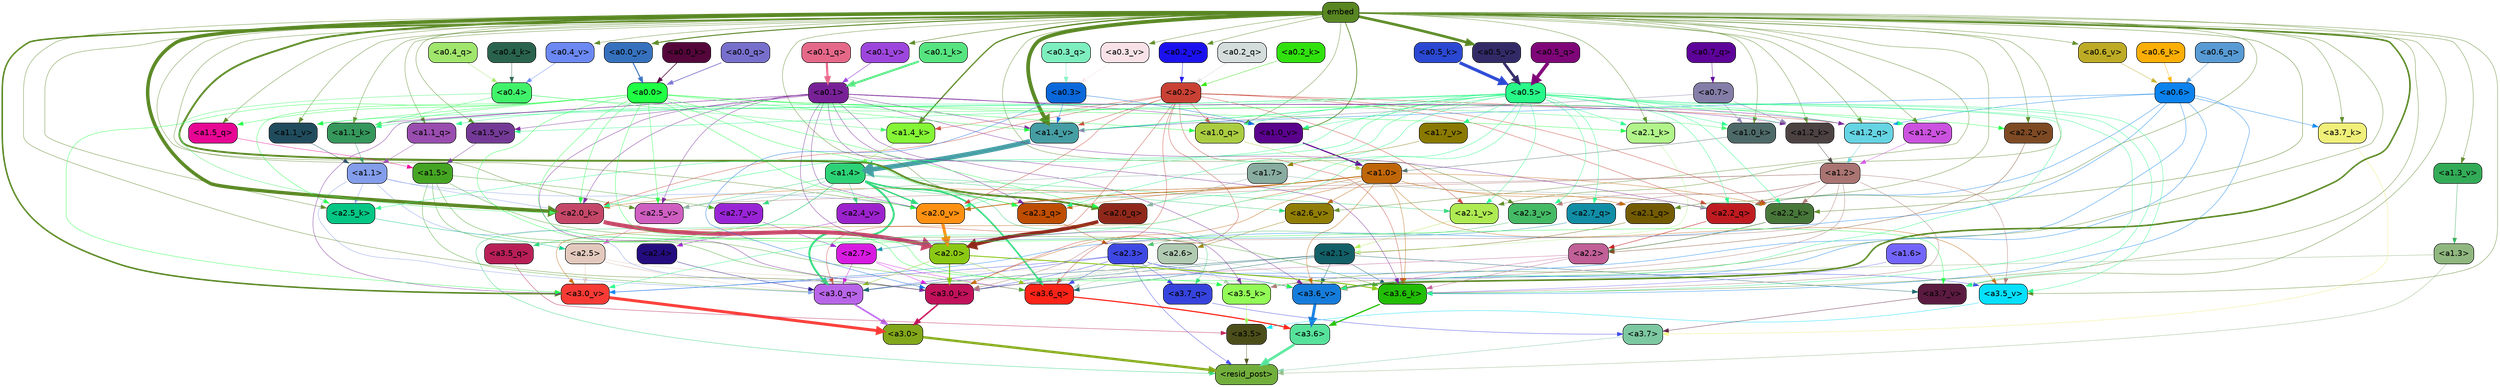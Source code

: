 strict digraph "" {
	graph [bgcolor=transparent,
		layout=dot,
		overlap=false,
		splines=true
	];
	"<a3.7>"	[color=black,
		fillcolor="#7cc8a1",
		fontname=Helvetica,
		shape=box,
		style="filled, rounded"];
	"<resid_post>"	[color=black,
		fillcolor="#71ae3c",
		fontname=Helvetica,
		shape=box,
		style="filled, rounded"];
	"<a3.7>" -> "<resid_post>"	[color="#7cc8a1",
		penwidth=0.6239100098609924];
	"<a3.6>"	[color=black,
		fillcolor="#57e29b",
		fontname=Helvetica,
		shape=box,
		style="filled, rounded"];
	"<a3.6>" -> "<resid_post>"	[color="#57e29b",
		penwidth=4.569062113761902];
	"<a3.5>"	[color=black,
		fillcolor="#4b4e19",
		fontname=Helvetica,
		shape=box,
		style="filled, rounded"];
	"<a3.5>" -> "<resid_post>"	[color="#4b4e19",
		penwidth=0.6];
	"<a3.0>"	[color=black,
		fillcolor="#82a71a",
		fontname=Helvetica,
		shape=box,
		style="filled, rounded"];
	"<a3.0>" -> "<resid_post>"	[color="#82a71a",
		penwidth=4.283544182777405];
	"<a2.3>"	[color=black,
		fillcolor="#3e48e3",
		fontname=Helvetica,
		shape=box,
		style="filled, rounded"];
	"<a2.3>" -> "<resid_post>"	[color="#3e48e3",
		penwidth=0.6];
	"<a3.7_q>"	[color=black,
		fillcolor="#3643dd",
		fontname=Helvetica,
		shape=box,
		style="filled, rounded"];
	"<a2.3>" -> "<a3.7_q>"	[color="#3e48e3",
		penwidth=0.6];
	"<a3.6_q>"	[color=black,
		fillcolor="#fc2317",
		fontname=Helvetica,
		shape=box,
		style="filled, rounded"];
	"<a2.3>" -> "<a3.6_q>"	[color="#3e48e3",
		penwidth=0.6];
	"<a3.0_q>"	[color=black,
		fillcolor="#b864e8",
		fontname=Helvetica,
		shape=box,
		style="filled, rounded"];
	"<a2.3>" -> "<a3.0_q>"	[color="#3e48e3",
		penwidth=0.6];
	"<a3.0_k>"	[color=black,
		fillcolor="#c1115a",
		fontname=Helvetica,
		shape=box,
		style="filled, rounded"];
	"<a2.3>" -> "<a3.0_k>"	[color="#3e48e3",
		penwidth=0.6];
	"<a3.6_v>"	[color=black,
		fillcolor="#167cdb",
		fontname=Helvetica,
		shape=box,
		style="filled, rounded"];
	"<a2.3>" -> "<a3.6_v>"	[color="#3e48e3",
		penwidth=0.6];
	"<a3.5_v>"	[color=black,
		fillcolor="#06e0fd",
		fontname=Helvetica,
		shape=box,
		style="filled, rounded"];
	"<a2.3>" -> "<a3.5_v>"	[color="#3e48e3",
		penwidth=0.6];
	"<a3.0_v>"	[color=black,
		fillcolor="#f83a35",
		fontname=Helvetica,
		shape=box,
		style="filled, rounded"];
	"<a2.3>" -> "<a3.0_v>"	[color="#3e48e3",
		penwidth=0.6];
	"<a1.4>"	[color=black,
		fillcolor="#2cd376",
		fontname=Helvetica,
		shape=box,
		style="filled, rounded"];
	"<a1.4>" -> "<resid_post>"	[color="#2cd376",
		penwidth=0.6];
	"<a1.4>" -> "<a3.7_q>"	[color="#2cd376",
		penwidth=0.6];
	"<a1.4>" -> "<a3.6_q>"	[color="#2cd376",
		penwidth=2.7934007048606873];
	"<a3.5_q>"	[color=black,
		fillcolor="#b81f56",
		fontname=Helvetica,
		shape=box,
		style="filled, rounded"];
	"<a1.4>" -> "<a3.5_q>"	[color="#2cd376",
		penwidth=0.6];
	"<a1.4>" -> "<a3.0_q>"	[color="#2cd376",
		penwidth=3.340754985809326];
	"<a2.3_q>"	[color=black,
		fillcolor="#be4d00",
		fontname=Helvetica,
		shape=box,
		style="filled, rounded"];
	"<a1.4>" -> "<a2.3_q>"	[color="#2cd376",
		penwidth=0.6];
	"<a2.7_v>"	[color=black,
		fillcolor="#9924d5",
		fontname=Helvetica,
		shape=box,
		style="filled, rounded"];
	"<a1.4>" -> "<a2.7_v>"	[color="#2cd376",
		penwidth=0.6];
	"<a2.6_v>"	[color=black,
		fillcolor="#907d05",
		fontname=Helvetica,
		shape=box,
		style="filled, rounded"];
	"<a1.4>" -> "<a2.6_v>"	[color="#2cd376",
		penwidth=0.6];
	"<a2.5_v>"	[color=black,
		fillcolor="#cf5ec1",
		fontname=Helvetica,
		shape=box,
		style="filled, rounded"];
	"<a1.4>" -> "<a2.5_v>"	[color="#2cd376",
		penwidth=0.6];
	"<a2.4_v>"	[color=black,
		fillcolor="#9b22cc",
		fontname=Helvetica,
		shape=box,
		style="filled, rounded"];
	"<a1.4>" -> "<a2.4_v>"	[color="#2cd376",
		penwidth=0.6];
	"<a2.1_v>"	[color=black,
		fillcolor="#aeea52",
		fontname=Helvetica,
		shape=box,
		style="filled, rounded"];
	"<a1.4>" -> "<a2.1_v>"	[color="#2cd376",
		penwidth=0.6];
	"<a2.0_v>"	[color=black,
		fillcolor="#ff9012",
		fontname=Helvetica,
		shape=box,
		style="filled, rounded"];
	"<a1.4>" -> "<a2.0_v>"	[color="#2cd376",
		penwidth=2.268759250640869];
	"<a1.3>"	[color=black,
		fillcolor="#90b77f",
		fontname=Helvetica,
		shape=box,
		style="filled, rounded"];
	"<a1.3>" -> "<resid_post>"	[color="#90b77f",
		penwidth=0.6];
	"<a1.3>" -> "<a3.6_v>"	[color="#90b77f",
		penwidth=0.6];
	"<a3.7_q>" -> "<a3.7>"	[color="#3643dd",
		penwidth=0.6];
	"<a3.6_q>" -> "<a3.6>"	[color="#fc2317",
		penwidth=2.0347584784030914];
	"<a3.5_q>" -> "<a3.5>"	[color="#b81f56",
		penwidth=0.6];
	"<a3.0_q>" -> "<a3.0>"	[color="#b864e8",
		penwidth=2.8635367155075073];
	"<a3.7_k>"	[color=black,
		fillcolor="#efef79",
		fontname=Helvetica,
		shape=box,
		style="filled, rounded"];
	"<a3.7_k>" -> "<a3.7>"	[color="#efef79",
		penwidth=0.6];
	"<a3.6_k>"	[color=black,
		fillcolor="#22bd05",
		fontname=Helvetica,
		shape=box,
		style="filled, rounded"];
	"<a3.6_k>" -> "<a3.6>"	[color="#22bd05",
		penwidth=2.1760786175727844];
	"<a3.5_k>"	[color=black,
		fillcolor="#92fb56",
		fontname=Helvetica,
		shape=box,
		style="filled, rounded"];
	"<a3.5_k>" -> "<a3.5>"	[color="#92fb56",
		penwidth=0.6];
	"<a3.0_k>" -> "<a3.0>"	[color="#c1115a",
		penwidth=2.632905662059784];
	"<a3.7_v>"	[color=black,
		fillcolor="#5b1a40",
		fontname=Helvetica,
		shape=box,
		style="filled, rounded"];
	"<a3.7_v>" -> "<a3.7>"	[color="#5b1a40",
		penwidth=0.6];
	"<a3.6_v>" -> "<a3.6>"	[color="#167cdb",
		penwidth=4.981305837631226];
	"<a3.5_v>" -> "<a3.5>"	[color="#06e0fd",
		penwidth=0.6];
	"<a3.0_v>" -> "<a3.0>"	[color="#f83a35",
		penwidth=5.168330669403076];
	"<a2.7>"	[color=black,
		fillcolor="#d81be1",
		fontname=Helvetica,
		shape=box,
		style="filled, rounded"];
	"<a2.7>" -> "<a3.6_q>"	[color="#d81be1",
		penwidth=0.6];
	"<a2.7>" -> "<a3.0_q>"	[color="#d81be1",
		penwidth=0.6];
	"<a2.7>" -> "<a3.0_k>"	[color="#d81be1",
		penwidth=0.6];
	"<a2.6>"	[color=black,
		fillcolor="#b0cab2",
		fontname=Helvetica,
		shape=box,
		style="filled, rounded"];
	"<a2.6>" -> "<a3.6_q>"	[color="#b0cab2",
		penwidth=0.6];
	"<a2.6>" -> "<a3.0_q>"	[color="#b0cab2",
		penwidth=0.6];
	"<a2.6>" -> "<a3.6_k>"	[color="#b0cab2",
		penwidth=0.6];
	"<a2.6>" -> "<a3.5_k>"	[color="#b0cab2",
		penwidth=0.6];
	"<a2.6>" -> "<a3.0_k>"	[color="#b0cab2",
		penwidth=0.6];
	"<a2.1>"	[color=black,
		fillcolor="#125f67",
		fontname=Helvetica,
		shape=box,
		style="filled, rounded"];
	"<a2.1>" -> "<a3.6_q>"	[color="#125f67",
		penwidth=0.6];
	"<a2.1>" -> "<a3.0_q>"	[color="#125f67",
		penwidth=0.6];
	"<a2.1>" -> "<a3.6_k>"	[color="#125f67",
		penwidth=0.6];
	"<a2.1>" -> "<a3.0_k>"	[color="#125f67",
		penwidth=0.6];
	"<a2.1>" -> "<a3.7_v>"	[color="#125f67",
		penwidth=0.6];
	"<a2.1>" -> "<a3.6_v>"	[color="#125f67",
		penwidth=0.6];
	"<a2.0>"	[color=black,
		fillcolor="#8bc814",
		fontname=Helvetica,
		shape=box,
		style="filled, rounded"];
	"<a2.0>" -> "<a3.6_q>"	[color="#8bc814",
		penwidth=0.6];
	"<a2.0>" -> "<a3.0_q>"	[color="#8bc814",
		penwidth=0.6];
	"<a2.0>" -> "<a3.6_k>"	[color="#8bc814",
		penwidth=1.6382827460765839];
	"<a2.0>" -> "<a3.0_k>"	[color="#8bc814",
		penwidth=2.161143198609352];
	"<a1.5>"	[color=black,
		fillcolor="#45a523",
		fontname=Helvetica,
		shape=box,
		style="filled, rounded"];
	"<a1.5>" -> "<a3.6_q>"	[color="#45a523",
		penwidth=0.6];
	"<a1.5>" -> "<a3.0_q>"	[color="#45a523",
		penwidth=0.6];
	"<a1.5>" -> "<a3.6_k>"	[color="#45a523",
		penwidth=0.6];
	"<a1.5>" -> "<a3.0_k>"	[color="#45a523",
		penwidth=0.6];
	"<a1.5>" -> "<a2.7_v>"	[color="#45a523",
		penwidth=0.6];
	"<a0.2>"	[color=black,
		fillcolor="#c84134",
		fontname=Helvetica,
		shape=box,
		style="filled, rounded"];
	"<a0.2>" -> "<a3.6_q>"	[color="#c84134",
		penwidth=0.6];
	"<a0.2>" -> "<a3.0_q>"	[color="#c84134",
		penwidth=0.6];
	"<a0.2>" -> "<a3.6_k>"	[color="#c84134",
		penwidth=0.6];
	"<a0.2>" -> "<a3.0_k>"	[color="#c84134",
		penwidth=0.6];
	"<a2.2_q>"	[color=black,
		fillcolor="#bf1b21",
		fontname=Helvetica,
		shape=box,
		style="filled, rounded"];
	"<a0.2>" -> "<a2.2_q>"	[color="#c84134",
		penwidth=0.6];
	"<a2.2_k>"	[color=black,
		fillcolor="#477639",
		fontname=Helvetica,
		shape=box,
		style="filled, rounded"];
	"<a0.2>" -> "<a2.2_k>"	[color="#c84134",
		penwidth=0.6];
	"<a2.0_k>"	[color=black,
		fillcolor="#c44768",
		fontname=Helvetica,
		shape=box,
		style="filled, rounded"];
	"<a0.2>" -> "<a2.0_k>"	[color="#c84134",
		penwidth=0.6];
	"<a0.2>" -> "<a2.1_v>"	[color="#c84134",
		penwidth=0.6];
	"<a0.2>" -> "<a2.0_v>"	[color="#c84134",
		penwidth=0.6];
	"<a1.2_q>"	[color=black,
		fillcolor="#65d4e3",
		fontname=Helvetica,
		shape=box,
		style="filled, rounded"];
	"<a0.2>" -> "<a1.2_q>"	[color="#c84134",
		penwidth=0.6];
	"<a1.0_q>"	[color=black,
		fillcolor="#aacc41",
		fontname=Helvetica,
		shape=box,
		style="filled, rounded"];
	"<a0.2>" -> "<a1.0_q>"	[color="#c84134",
		penwidth=0.6];
	"<a1.4_k>"	[color=black,
		fillcolor="#85f635",
		fontname=Helvetica,
		shape=box,
		style="filled, rounded"];
	"<a0.2>" -> "<a1.4_k>"	[color="#c84134",
		penwidth=0.6];
	"<a1.4_v>"	[color=black,
		fillcolor="#459ea4",
		fontname=Helvetica,
		shape=box,
		style="filled, rounded"];
	"<a0.2>" -> "<a1.4_v>"	[color="#c84134",
		penwidth=0.6];
	"<a2.5>"	[color=black,
		fillcolor="#e3c9bd",
		fontname=Helvetica,
		shape=box,
		style="filled, rounded"];
	"<a2.5>" -> "<a3.0_q>"	[color="#e3c9bd",
		penwidth=0.6];
	"<a2.5>" -> "<a3.0_k>"	[color="#e3c9bd",
		penwidth=0.6];
	"<a2.5>" -> "<a3.6_v>"	[color="#e3c9bd",
		penwidth=0.6];
	"<a2.5>" -> "<a3.0_v>"	[color="#e3c9bd",
		penwidth=0.6];
	"<a2.4>"	[color=black,
		fillcolor="#240c7f",
		fontname=Helvetica,
		shape=box,
		style="filled, rounded"];
	"<a2.4>" -> "<a3.0_q>"	[color="#240c7f",
		penwidth=0.6];
	"<a1.1>"	[color=black,
		fillcolor="#839deb",
		fontname=Helvetica,
		shape=box,
		style="filled, rounded"];
	"<a1.1>" -> "<a3.0_q>"	[color="#839deb",
		penwidth=0.6];
	"<a1.1>" -> "<a3.0_k>"	[color="#839deb",
		penwidth=0.6];
	"<a2.5_k>"	[color=black,
		fillcolor="#04c684",
		fontname=Helvetica,
		shape=box,
		style="filled, rounded"];
	"<a1.1>" -> "<a2.5_k>"	[color="#839deb",
		penwidth=0.6];
	"<a1.1>" -> "<a2.0_k>"	[color="#839deb",
		penwidth=0.6];
	"<a1.1>" -> "<a2.0_v>"	[color="#839deb",
		penwidth=0.6];
	"<a0.6>"	[color=black,
		fillcolor="#0b82ed",
		fontname=Helvetica,
		shape=box,
		style="filled, rounded"];
	"<a0.6>" -> "<a3.7_k>"	[color="#0b82ed",
		penwidth=0.6];
	"<a0.6>" -> "<a3.6_k>"	[color="#0b82ed",
		penwidth=0.6];
	"<a0.6>" -> "<a3.0_k>"	[color="#0b82ed",
		penwidth=0.6];
	"<a0.6>" -> "<a3.6_v>"	[color="#0b82ed",
		penwidth=0.6];
	"<a0.6>" -> "<a3.0_v>"	[color="#0b82ed",
		penwidth=0.6];
	"<a0.6>" -> "<a2.2_q>"	[color="#0b82ed",
		penwidth=0.6];
	"<a0.6>" -> "<a1.2_q>"	[color="#0b82ed",
		penwidth=0.6];
	"<a0.6>" -> "<a1.4_v>"	[color="#0b82ed",
		penwidth=0.6];
	embed	[color=black,
		fillcolor="#588622",
		fontname=Helvetica,
		shape=box,
		style="filled, rounded"];
	embed -> "<a3.7_k>"	[color="#588622",
		penwidth=0.6];
	embed -> "<a3.6_k>"	[color="#588622",
		penwidth=0.6];
	embed -> "<a3.5_k>"	[color="#588622",
		penwidth=0.6];
	embed -> "<a3.0_k>"	[color="#588622",
		penwidth=0.6];
	embed -> "<a3.7_v>"	[color="#588622",
		penwidth=0.6];
	embed -> "<a3.6_v>"	[color="#588622",
		penwidth=2.7825746536254883];
	embed -> "<a3.5_v>"	[color="#588622",
		penwidth=0.6];
	embed -> "<a3.0_v>"	[color="#588622",
		penwidth=2.6950180530548096];
	embed -> "<a2.3_q>"	[color="#588622",
		penwidth=0.6];
	embed -> "<a2.2_q>"	[color="#588622",
		penwidth=0.6];
	"<a2.1_q>"	[color=black,
		fillcolor="#735b03",
		fontname=Helvetica,
		shape=box,
		style="filled, rounded"];
	embed -> "<a2.1_q>"	[color="#588622",
		penwidth=0.6];
	"<a2.0_q>"	[color=black,
		fillcolor="#8f281a",
		fontname=Helvetica,
		shape=box,
		style="filled, rounded"];
	embed -> "<a2.0_q>"	[color="#588622",
		penwidth=3.305941343307495];
	embed -> "<a2.5_k>"	[color="#588622",
		penwidth=0.6];
	embed -> "<a2.2_k>"	[color="#588622",
		penwidth=0.6698317527770996];
	"<a2.1_k>"	[color=black,
		fillcolor="#b1f58a",
		fontname=Helvetica,
		shape=box,
		style="filled, rounded"];
	embed -> "<a2.1_k>"	[color="#588622",
		penwidth=0.6];
	embed -> "<a2.0_k>"	[color="#588622",
		penwidth=6.12570995092392];
	embed -> "<a2.6_v>"	[color="#588622",
		penwidth=0.6];
	embed -> "<a2.5_v>"	[color="#588622",
		penwidth=0.6];
	"<a2.3_v>"	[color=black,
		fillcolor="#44ba65",
		fontname=Helvetica,
		shape=box,
		style="filled, rounded"];
	embed -> "<a2.3_v>"	[color="#588622",
		penwidth=0.6];
	"<a2.2_v>"	[color=black,
		fillcolor="#7e4a24",
		fontname=Helvetica,
		shape=box,
		style="filled, rounded"];
	embed -> "<a2.2_v>"	[color="#588622",
		penwidth=0.6];
	embed -> "<a2.1_v>"	[color="#588622",
		penwidth=0.6];
	embed -> "<a2.0_v>"	[color="#588622",
		penwidth=0.6];
	"<a1.5_q>"	[color=black,
		fillcolor="#e70694",
		fontname=Helvetica,
		shape=box,
		style="filled, rounded"];
	embed -> "<a1.5_q>"	[color="#588622",
		penwidth=0.6];
	embed -> "<a1.2_q>"	[color="#588622",
		penwidth=0.6087074279785156];
	"<a1.1_q>"	[color=black,
		fillcolor="#994daf",
		fontname=Helvetica,
		shape=box,
		style="filled, rounded"];
	embed -> "<a1.1_q>"	[color="#588622",
		penwidth=0.6];
	embed -> "<a1.0_q>"	[color="#588622",
		penwidth=0.6];
	embed -> "<a1.4_k>"	[color="#588622",
		penwidth=2.1858973503112793];
	"<a1.2_k>"	[color=black,
		fillcolor="#4c4242",
		fontname=Helvetica,
		shape=box,
		style="filled, rounded"];
	embed -> "<a1.2_k>"	[color="#588622",
		penwidth=0.6];
	"<a1.1_k>"	[color=black,
		fillcolor="#35975b",
		fontname=Helvetica,
		shape=box,
		style="filled, rounded"];
	embed -> "<a1.1_k>"	[color="#588622",
		penwidth=0.6];
	"<a1.0_k>"	[color=black,
		fillcolor="#4d6a68",
		fontname=Helvetica,
		shape=box,
		style="filled, rounded"];
	embed -> "<a1.0_k>"	[color="#588622",
		penwidth=0.6];
	"<a1.5_v>"	[color=black,
		fillcolor="#743996",
		fontname=Helvetica,
		shape=box,
		style="filled, rounded"];
	embed -> "<a1.5_v>"	[color="#588622",
		penwidth=0.6];
	embed -> "<a1.4_v>"	[color="#588622",
		penwidth=6.590077131986618];
	"<a1.3_v>"	[color=black,
		fillcolor="#32ab57",
		fontname=Helvetica,
		shape=box,
		style="filled, rounded"];
	embed -> "<a1.3_v>"	[color="#588622",
		penwidth=0.6];
	"<a1.2_v>"	[color=black,
		fillcolor="#cb52df",
		fontname=Helvetica,
		shape=box,
		style="filled, rounded"];
	embed -> "<a1.2_v>"	[color="#588622",
		penwidth=0.6];
	"<a1.1_v>"	[color=black,
		fillcolor="#204c5d",
		fontname=Helvetica,
		shape=box,
		style="filled, rounded"];
	embed -> "<a1.1_v>"	[color="#588622",
		penwidth=0.6];
	"<a1.0_v>"	[color=black,
		fillcolor="#5a028c",
		fontname=Helvetica,
		shape=box,
		style="filled, rounded"];
	embed -> "<a1.0_v>"	[color="#588622",
		penwidth=1.2076449394226074];
	"<a0.6_v>"	[color=black,
		fillcolor="#bdab25",
		fontname=Helvetica,
		shape=box,
		style="filled, rounded"];
	embed -> "<a0.6_v>"	[color="#588622",
		penwidth=0.6];
	"<a0.5_v>"	[color=black,
		fillcolor="#322a66",
		fontname=Helvetica,
		shape=box,
		style="filled, rounded"];
	embed -> "<a0.5_v>"	[color="#588622",
		penwidth=4.663905620574951];
	"<a0.4_v>"	[color=black,
		fillcolor="#6b88f3",
		fontname=Helvetica,
		shape=box,
		style="filled, rounded"];
	embed -> "<a0.4_v>"	[color="#588622",
		penwidth=0.6];
	"<a0.3_v>"	[color=black,
		fillcolor="#f8e2e8",
		fontname=Helvetica,
		shape=box,
		style="filled, rounded"];
	embed -> "<a0.3_v>"	[color="#588622",
		penwidth=0.6];
	"<a0.2_v>"	[color=black,
		fillcolor="#1b11ef",
		fontname=Helvetica,
		shape=box,
		style="filled, rounded"];
	embed -> "<a0.2_v>"	[color="#588622",
		penwidth=0.6];
	"<a0.1_v>"	[color=black,
		fillcolor="#9d46dd",
		fontname=Helvetica,
		shape=box,
		style="filled, rounded"];
	embed -> "<a0.1_v>"	[color="#588622",
		penwidth=0.8192043304443359];
	"<a0.0_v>"	[color=black,
		fillcolor="#3671be",
		fontname=Helvetica,
		shape=box,
		style="filled, rounded"];
	embed -> "<a0.0_v>"	[color="#588622",
		penwidth=1.706191062927246];
	"<a2.2>"	[color=black,
		fillcolor="#c15f97",
		fontname=Helvetica,
		shape=box,
		style="filled, rounded"];
	"<a2.2>" -> "<a3.6_k>"	[color="#c15f97",
		penwidth=0.6];
	"<a2.2>" -> "<a3.0_k>"	[color="#c15f97",
		penwidth=0.6];
	"<a2.2>" -> "<a3.6_v>"	[color="#c15f97",
		penwidth=0.6];
	"<a1.6>"	[color=black,
		fillcolor="#7365fb",
		fontname=Helvetica,
		shape=box,
		style="filled, rounded"];
	"<a1.6>" -> "<a3.6_k>"	[color="#7365fb",
		penwidth=0.6];
	"<a1.2>"	[color=black,
		fillcolor="#a97471",
		fontname=Helvetica,
		shape=box,
		style="filled, rounded"];
	"<a1.2>" -> "<a3.6_k>"	[color="#a97471",
		penwidth=0.6];
	"<a1.2>" -> "<a3.5_k>"	[color="#a97471",
		penwidth=0.6];
	"<a1.2>" -> "<a3.0_k>"	[color="#a97471",
		penwidth=0.6];
	"<a1.2>" -> "<a3.5_v>"	[color="#a97471",
		penwidth=0.6];
	"<a2.7_q>"	[color=black,
		fillcolor="#118da5",
		fontname=Helvetica,
		shape=box,
		style="filled, rounded"];
	"<a1.2>" -> "<a2.7_q>"	[color="#a97471",
		penwidth=0.6];
	"<a1.2>" -> "<a2.2_q>"	[color="#a97471",
		penwidth=0.6];
	"<a1.2>" -> "<a2.2_k>"	[color="#a97471",
		penwidth=0.6];
	"<a1.2>" -> "<a2.5_v>"	[color="#a97471",
		penwidth=0.6];
	"<a1.2>" -> "<a2.3_v>"	[color="#a97471",
		penwidth=0.6];
	"<a1.2>" -> "<a2.0_v>"	[color="#a97471",
		penwidth=0.6];
	"<a1.0>"	[color=black,
		fillcolor="#bf6609",
		fontname=Helvetica,
		shape=box,
		style="filled, rounded"];
	"<a1.0>" -> "<a3.6_k>"	[color="#bf6609",
		penwidth=0.6];
	"<a1.0>" -> "<a3.0_k>"	[color="#bf6609",
		penwidth=0.6];
	"<a1.0>" -> "<a3.6_v>"	[color="#bf6609",
		penwidth=0.6];
	"<a1.0>" -> "<a3.5_v>"	[color="#bf6609",
		penwidth=0.6];
	"<a1.0>" -> "<a3.0_v>"	[color="#bf6609",
		penwidth=0.6];
	"<a1.0>" -> "<a2.3_q>"	[color="#bf6609",
		penwidth=0.6];
	"<a1.0>" -> "<a2.2_q>"	[color="#bf6609",
		penwidth=0.6];
	"<a1.0>" -> "<a2.1_q>"	[color="#bf6609",
		penwidth=0.6];
	"<a1.0>" -> "<a2.2_k>"	[color="#bf6609",
		penwidth=0.6];
	"<a1.0>" -> "<a2.0_k>"	[color="#bf6609",
		penwidth=0.6];
	"<a1.0>" -> "<a2.6_v>"	[color="#bf6609",
		penwidth=0.6];
	"<a1.0>" -> "<a2.0_v>"	[color="#bf6609",
		penwidth=1.2213096618652344];
	"<a0.5>"	[color=black,
		fillcolor="#27f888",
		fontname=Helvetica,
		shape=box,
		style="filled, rounded"];
	"<a0.5>" -> "<a3.6_k>"	[color="#27f888",
		penwidth=0.6];
	"<a0.5>" -> "<a3.7_v>"	[color="#27f888",
		penwidth=0.6];
	"<a0.5>" -> "<a3.6_v>"	[color="#27f888",
		penwidth=0.6];
	"<a0.5>" -> "<a3.5_v>"	[color="#27f888",
		penwidth=0.6];
	"<a0.5>" -> "<a3.0_v>"	[color="#27f888",
		penwidth=0.6];
	"<a0.5>" -> "<a2.7_q>"	[color="#27f888",
		penwidth=0.6];
	"<a0.5>" -> "<a2.3_q>"	[color="#27f888",
		penwidth=0.6];
	"<a0.5>" -> "<a2.2_q>"	[color="#27f888",
		penwidth=0.6];
	"<a0.5>" -> "<a2.0_q>"	[color="#27f888",
		penwidth=0.6];
	"<a0.5>" -> "<a2.5_k>"	[color="#27f888",
		penwidth=0.6];
	"<a0.5>" -> "<a2.2_k>"	[color="#27f888",
		penwidth=0.6];
	"<a0.5>" -> "<a2.1_k>"	[color="#27f888",
		penwidth=0.6];
	"<a0.5>" -> "<a2.0_k>"	[color="#27f888",
		penwidth=0.6900839805603027];
	"<a0.5>" -> "<a2.3_v>"	[color="#27f888",
		penwidth=0.6];
	"<a0.5>" -> "<a2.1_v>"	[color="#27f888",
		penwidth=0.6];
	"<a0.5>" -> "<a2.0_v>"	[color="#27f888",
		penwidth=0.6];
	"<a0.5>" -> "<a1.2_q>"	[color="#27f888",
		penwidth=0.6];
	"<a0.5>" -> "<a1.1_q>"	[color="#27f888",
		penwidth=0.6];
	"<a0.5>" -> "<a1.0_q>"	[color="#27f888",
		penwidth=0.6];
	"<a0.5>" -> "<a1.2_k>"	[color="#27f888",
		penwidth=0.6];
	"<a0.5>" -> "<a1.1_k>"	[color="#27f888",
		penwidth=0.6];
	"<a0.5>" -> "<a1.0_k>"	[color="#27f888",
		penwidth=0.6];
	"<a1.7_v>"	[color=black,
		fillcolor="#897900",
		fontname=Helvetica,
		shape=box,
		style="filled, rounded"];
	"<a0.5>" -> "<a1.7_v>"	[color="#27f888",
		penwidth=0.6];
	"<a0.5>" -> "<a1.5_v>"	[color="#27f888",
		penwidth=0.6];
	"<a0.5>" -> "<a1.4_v>"	[color="#27f888",
		penwidth=0.9985027313232422];
	"<a0.5>" -> "<a1.2_v>"	[color="#27f888",
		penwidth=0.6];
	"<a0.5>" -> "<a1.1_v>"	[color="#27f888",
		penwidth=0.6];
	"<a0.5>" -> "<a1.0_v>"	[color="#27f888",
		penwidth=0.6];
	"<a0.1>"	[color=black,
		fillcolor="#782197",
		fontname=Helvetica,
		shape=box,
		style="filled, rounded"];
	"<a0.1>" -> "<a3.6_k>"	[color="#782197",
		penwidth=0.6];
	"<a0.1>" -> "<a3.5_k>"	[color="#782197",
		penwidth=0.6];
	"<a0.1>" -> "<a3.0_k>"	[color="#782197",
		penwidth=0.6];
	"<a0.1>" -> "<a3.6_v>"	[color="#782197",
		penwidth=0.6];
	"<a0.1>" -> "<a3.0_v>"	[color="#782197",
		penwidth=0.6];
	"<a0.1>" -> "<a2.3_q>"	[color="#782197",
		penwidth=0.6];
	"<a0.1>" -> "<a2.2_q>"	[color="#782197",
		penwidth=0.6];
	"<a0.1>" -> "<a2.0_k>"	[color="#782197",
		penwidth=0.6];
	"<a0.1>" -> "<a2.5_v>"	[color="#782197",
		penwidth=0.6];
	"<a0.1>" -> "<a2.0_v>"	[color="#782197",
		penwidth=0.6];
	"<a0.1>" -> "<a1.2_q>"	[color="#782197",
		penwidth=0.6218185424804688];
	"<a0.1>" -> "<a1.2_k>"	[color="#782197",
		penwidth=0.6];
	"<a0.1>" -> "<a1.1_k>"	[color="#782197",
		penwidth=0.6];
	"<a0.1>" -> "<a1.5_v>"	[color="#782197",
		penwidth=0.6];
	"<a0.1>" -> "<a1.4_v>"	[color="#782197",
		penwidth=0.6];
	"<a0.1>" -> "<a1.0_v>"	[color="#782197",
		penwidth=0.6];
	"<a0.0>"	[color=black,
		fillcolor="#1fff43",
		fontname=Helvetica,
		shape=box,
		style="filled, rounded"];
	"<a0.0>" -> "<a3.5_k>"	[color="#1fff43",
		penwidth=0.6];
	"<a0.0>" -> "<a3.7_v>"	[color="#1fff43",
		penwidth=0.6];
	"<a0.0>" -> "<a3.6_v>"	[color="#1fff43",
		penwidth=0.6];
	"<a0.0>" -> "<a3.0_v>"	[color="#1fff43",
		penwidth=0.6];
	"<a0.0>" -> "<a2.3_q>"	[color="#1fff43",
		penwidth=0.6];
	"<a0.0>" -> "<a2.0_q>"	[color="#1fff43",
		penwidth=0.6];
	"<a0.0>" -> "<a2.5_k>"	[color="#1fff43",
		penwidth=0.6];
	"<a0.0>" -> "<a2.1_k>"	[color="#1fff43",
		penwidth=0.6];
	"<a0.0>" -> "<a2.0_k>"	[color="#1fff43",
		penwidth=0.6];
	"<a0.0>" -> "<a2.5_v>"	[color="#1fff43",
		penwidth=0.6];
	"<a0.0>" -> "<a2.2_v>"	[color="#1fff43",
		penwidth=0.6];
	"<a0.0>" -> "<a2.0_v>"	[color="#1fff43",
		penwidth=0.6];
	"<a0.0>" -> "<a1.5_q>"	[color="#1fff43",
		penwidth=0.6];
	"<a0.0>" -> "<a1.0_q>"	[color="#1fff43",
		penwidth=0.6];
	"<a0.0>" -> "<a1.1_k>"	[color="#1fff43",
		penwidth=0.6];
	"<a0.0>" -> "<a1.4_v>"	[color="#1fff43",
		penwidth=0.6];
	"<a0.0>" -> "<a1.1_v>"	[color="#1fff43",
		penwidth=0.6];
	"<a0.3>"	[color=black,
		fillcolor="#0b68db",
		fontname=Helvetica,
		shape=box,
		style="filled, rounded"];
	"<a0.3>" -> "<a3.0_k>"	[color="#0b68db",
		penwidth=0.6];
	"<a0.3>" -> "<a1.4_v>"	[color="#0b68db",
		penwidth=0.6];
	"<a0.3>" -> "<a1.0_v>"	[color="#0b68db",
		penwidth=0.6];
	"<a2.7_q>" -> "<a2.7>"	[color="#118da5",
		penwidth=0.6];
	"<a2.3_q>" -> "<a2.3>"	[color="#be4d00",
		penwidth=0.6];
	"<a2.2_q>" -> "<a2.2>"	[color="#bf1b21",
		penwidth=0.7553567886352539];
	"<a2.1_q>" -> "<a2.1>"	[color="#735b03",
		penwidth=0.6];
	"<a2.0_q>" -> "<a2.0>"	[color="#8f281a",
		penwidth=6.256794691085815];
	"<a2.5_k>" -> "<a2.5>"	[color="#04c684",
		penwidth=0.6];
	"<a2.2_k>" -> "<a2.2>"	[color="#477639",
		penwidth=0.8854708671569824];
	"<a2.1_k>" -> "<a2.1>"	[color="#b1f58a",
		penwidth=0.6];
	"<a2.0_k>" -> "<a2.0>"	[color="#c44768",
		penwidth=7.231504917144775];
	"<a2.7_v>" -> "<a2.7>"	[color="#9924d5",
		penwidth=0.6];
	"<a2.6_v>" -> "<a2.6>"	[color="#907d05",
		penwidth=0.6];
	"<a2.5_v>" -> "<a2.5>"	[color="#cf5ec1",
		penwidth=0.6];
	"<a2.4_v>" -> "<a2.4>"	[color="#9b22cc",
		penwidth=0.6];
	"<a2.3_v>" -> "<a2.3>"	[color="#44ba65",
		penwidth=0.6];
	"<a2.2_v>" -> "<a2.2>"	[color="#7e4a24",
		penwidth=0.6];
	"<a2.1_v>" -> "<a2.1>"	[color="#aeea52",
		penwidth=0.6];
	"<a2.0_v>" -> "<a2.0>"	[color="#ff9012",
		penwidth=5.231471925973892];
	"<a1.7>"	[color=black,
		fillcolor="#88ac9f",
		fontname=Helvetica,
		shape=box,
		style="filled, rounded"];
	"<a1.7>" -> "<a2.2_q>"	[color="#88ac9f",
		penwidth=0.6];
	"<a1.7>" -> "<a2.0_q>"	[color="#88ac9f",
		penwidth=0.6];
	"<a1.7>" -> "<a2.5_v>"	[color="#88ac9f",
		penwidth=0.6];
	"<a0.4>"	[color=black,
		fillcolor="#40f26a",
		fontname=Helvetica,
		shape=box,
		style="filled, rounded"];
	"<a0.4>" -> "<a2.0_k>"	[color="#40f26a",
		penwidth=0.6];
	"<a0.4>" -> "<a1.4_k>"	[color="#40f26a",
		penwidth=0.6];
	"<a0.4>" -> "<a1.1_k>"	[color="#40f26a",
		penwidth=0.6];
	"<a0.4>" -> "<a1.0_k>"	[color="#40f26a",
		penwidth=0.6];
	"<a1.5_q>" -> "<a1.5>"	[color="#e70694",
		penwidth=0.6];
	"<a1.2_q>" -> "<a1.2>"	[color="#65d4e3",
		penwidth=0.6];
	"<a1.1_q>" -> "<a1.1>"	[color="#994daf",
		penwidth=0.6];
	"<a1.0_q>" -> "<a1.0>"	[color="#aacc41",
		penwidth=0.6];
	"<a1.4_k>" -> "<a1.4>"	[color="#85f635",
		penwidth=0.6];
	"<a1.2_k>" -> "<a1.2>"	[color="#4c4242",
		penwidth=0.6];
	"<a1.1_k>" -> "<a1.1>"	[color="#35975b",
		penwidth=0.6];
	"<a1.0_k>" -> "<a1.0>"	[color="#4d6a68",
		penwidth=0.6];
	"<a1.7_v>" -> "<a1.7>"	[color="#897900",
		penwidth=0.6];
	"<a1.5_v>" -> "<a1.5>"	[color="#743996",
		penwidth=0.6];
	"<a1.4_v>" -> "<a1.4>"	[color="#459ea4",
		penwidth=8.36684274673462];
	"<a1.3_v>" -> "<a1.3>"	[color="#32ab57",
		penwidth=0.6];
	"<a1.2_v>" -> "<a1.2>"	[color="#cb52df",
		penwidth=0.6];
	"<a1.1_v>" -> "<a1.1>"	[color="#204c5d",
		penwidth=0.6];
	"<a1.0_v>" -> "<a1.0>"	[color="#5a028c",
		penwidth=1.9665732383728027];
	"<a0.7>"	[color=black,
		fillcolor="#847da7",
		fontname=Helvetica,
		shape=box,
		style="filled, rounded"];
	"<a0.7>" -> "<a1.2_k>"	[color="#847da7",
		penwidth=0.6];
	"<a0.7>" -> "<a1.0_k>"	[color="#847da7",
		penwidth=0.6];
	"<a0.7>" -> "<a1.4_v>"	[color="#847da7",
		penwidth=0.6];
	"<a0.7_q>"	[color=black,
		fillcolor="#5d0399",
		fontname=Helvetica,
		shape=box,
		style="filled, rounded"];
	"<a0.7_q>" -> "<a0.7>"	[color="#5d0399",
		penwidth=0.6];
	"<a0.6_q>"	[color=black,
		fillcolor="#579ad4",
		fontname=Helvetica,
		shape=box,
		style="filled, rounded"];
	"<a0.6_q>" -> "<a0.6>"	[color="#579ad4",
		penwidth=0.6];
	"<a0.5_q>"	[color=black,
		fillcolor="#7f0678",
		fontname=Helvetica,
		shape=box,
		style="filled, rounded"];
	"<a0.5_q>" -> "<a0.5>"	[color="#7f0678",
		penwidth=6.156635046005249];
	"<a0.4_q>"	[color=black,
		fillcolor="#a0e56c",
		fontname=Helvetica,
		shape=box,
		style="filled, rounded"];
	"<a0.4_q>" -> "<a0.4>"	[color="#a0e56c",
		penwidth=0.6];
	"<a0.3_q>"	[color=black,
		fillcolor="#7deebe",
		fontname=Helvetica,
		shape=box,
		style="filled, rounded"];
	"<a0.3_q>" -> "<a0.3>"	[color="#7deebe",
		penwidth=0.6];
	"<a0.2_q>"	[color=black,
		fillcolor="#d4dcdc",
		fontname=Helvetica,
		shape=box,
		style="filled, rounded"];
	"<a0.2_q>" -> "<a0.2>"	[color="#d4dcdc",
		penwidth=0.6];
	"<a0.1_q>"	[color=black,
		fillcolor="#e56889",
		fontname=Helvetica,
		shape=box,
		style="filled, rounded"];
	"<a0.1_q>" -> "<a0.1>"	[color="#e56889",
		penwidth=3.795884132385254];
	"<a0.0_q>"	[color=black,
		fillcolor="#776fcc",
		fontname=Helvetica,
		shape=box,
		style="filled, rounded"];
	"<a0.0_q>" -> "<a0.0>"	[color="#776fcc",
		penwidth=1.2393803596496582];
	"<a0.6_k>"	[color=black,
		fillcolor="#fbae06",
		fontname=Helvetica,
		shape=box,
		style="filled, rounded"];
	"<a0.6_k>" -> "<a0.6>"	[color="#fbae06",
		penwidth=0.6];
	"<a0.5_k>"	[color=black,
		fillcolor="#2b48d2",
		fontname=Helvetica,
		shape=box,
		style="filled, rounded"];
	"<a0.5_k>" -> "<a0.5>"	[color="#2b48d2",
		penwidth=5.603226900100708];
	"<a0.4_k>"	[color=black,
		fillcolor="#29634e",
		fontname=Helvetica,
		shape=box,
		style="filled, rounded"];
	"<a0.4_k>" -> "<a0.4>"	[color="#29634e",
		penwidth=0.6];
	"<a0.2_k>"	[color=black,
		fillcolor="#30e10d",
		fontname=Helvetica,
		shape=box,
		style="filled, rounded"];
	"<a0.2_k>" -> "<a0.2>"	[color="#30e10d",
		penwidth=0.6];
	"<a0.1_k>"	[color=black,
		fillcolor="#56e480",
		fontname=Helvetica,
		shape=box,
		style="filled, rounded"];
	"<a0.1_k>" -> "<a0.1>"	[color="#56e480",
		penwidth=3.7429747581481934];
	"<a0.0_k>"	[color=black,
		fillcolor="#54063a",
		fontname=Helvetica,
		shape=box,
		style="filled, rounded"];
	"<a0.0_k>" -> "<a0.0>"	[color="#54063a",
		penwidth=1.106727123260498];
	"<a0.6_v>" -> "<a0.6>"	[color="#bdab25",
		penwidth=0.6];
	"<a0.5_v>" -> "<a0.5>"	[color="#322a66",
		penwidth=4.667354106903076];
	"<a0.4_v>" -> "<a0.4>"	[color="#6b88f3",
		penwidth=0.6];
	"<a0.3_v>" -> "<a0.3>"	[color="#f8e2e8",
		penwidth=0.6];
	"<a0.2_v>" -> "<a0.2>"	[color="#1b11ef",
		penwidth=0.6];
	"<a0.1_v>" -> "<a0.1>"	[color="#9d46dd",
		penwidth=0.8298110961914062];
	"<a0.0_v>" -> "<a0.0>"	[color="#3671be",
		penwidth=1.7084956169128418];
}
